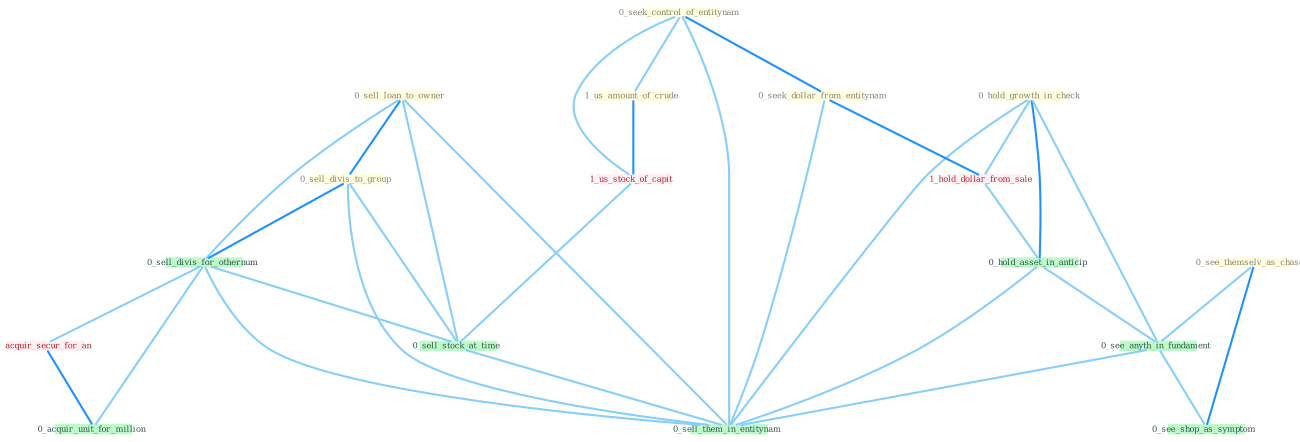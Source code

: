 Graph G{ 
    node
    [shape=polygon,style=filled,width=.5,height=.06,color="#BDFCC9",fixedsize=true,fontsize=4,
    fontcolor="#2f4f4f"];
    {node
    [color="#ffffe0", fontcolor="#8b7d6b"] "0_hold_growth_in_check " "0_sell_loan_to_owner " "0_sell_divis_to_group " "0_seek_control_of_entitynam " "1_us_amount_of_crude " "0_see_themselv_as_chaser " "0_seek_dollar_from_entitynam "}
{node [color="#fff0f5", fontcolor="#b22222"] "1_acquir_secur_for_an " "1_us_stock_of_capit " "1_hold_dollar_from_sale "}
edge [color="#B0E2FF"];

	"0_hold_growth_in_check " -- "1_hold_dollar_from_sale " [w="1", color="#87cefa" ];
	"0_hold_growth_in_check " -- "0_hold_asset_in_anticip " [w="2", color="#1e90ff" , len=0.8];
	"0_hold_growth_in_check " -- "0_see_anyth_in_fundament " [w="1", color="#87cefa" ];
	"0_hold_growth_in_check " -- "0_sell_them_in_entitynam " [w="1", color="#87cefa" ];
	"0_sell_loan_to_owner " -- "0_sell_divis_to_group " [w="2", color="#1e90ff" , len=0.8];
	"0_sell_loan_to_owner " -- "0_sell_divis_for_othernum " [w="1", color="#87cefa" ];
	"0_sell_loan_to_owner " -- "0_sell_stock_at_time " [w="1", color="#87cefa" ];
	"0_sell_loan_to_owner " -- "0_sell_them_in_entitynam " [w="1", color="#87cefa" ];
	"0_sell_divis_to_group " -- "0_sell_divis_for_othernum " [w="2", color="#1e90ff" , len=0.8];
	"0_sell_divis_to_group " -- "0_sell_stock_at_time " [w="1", color="#87cefa" ];
	"0_sell_divis_to_group " -- "0_sell_them_in_entitynam " [w="1", color="#87cefa" ];
	"0_seek_control_of_entitynam " -- "1_us_amount_of_crude " [w="1", color="#87cefa" ];
	"0_seek_control_of_entitynam " -- "0_seek_dollar_from_entitynam " [w="2", color="#1e90ff" , len=0.8];
	"0_seek_control_of_entitynam " -- "1_us_stock_of_capit " [w="1", color="#87cefa" ];
	"0_seek_control_of_entitynam " -- "0_sell_them_in_entitynam " [w="1", color="#87cefa" ];
	"1_us_amount_of_crude " -- "1_us_stock_of_capit " [w="2", color="#1e90ff" , len=0.8];
	"0_see_themselv_as_chaser " -- "0_see_anyth_in_fundament " [w="1", color="#87cefa" ];
	"0_see_themselv_as_chaser " -- "0_see_shop_as_symptom " [w="2", color="#1e90ff" , len=0.8];
	"0_seek_dollar_from_entitynam " -- "1_hold_dollar_from_sale " [w="2", color="#1e90ff" , len=0.8];
	"0_seek_dollar_from_entitynam " -- "0_sell_them_in_entitynam " [w="1", color="#87cefa" ];
	"0_sell_divis_for_othernum " -- "1_acquir_secur_for_an " [w="1", color="#87cefa" ];
	"0_sell_divis_for_othernum " -- "0_sell_stock_at_time " [w="1", color="#87cefa" ];
	"0_sell_divis_for_othernum " -- "0_acquir_unit_for_million " [w="1", color="#87cefa" ];
	"0_sell_divis_for_othernum " -- "0_sell_them_in_entitynam " [w="1", color="#87cefa" ];
	"1_acquir_secur_for_an " -- "0_acquir_unit_for_million " [w="2", color="#1e90ff" , len=0.8];
	"1_us_stock_of_capit " -- "0_sell_stock_at_time " [w="1", color="#87cefa" ];
	"1_hold_dollar_from_sale " -- "0_hold_asset_in_anticip " [w="1", color="#87cefa" ];
	"0_hold_asset_in_anticip " -- "0_see_anyth_in_fundament " [w="1", color="#87cefa" ];
	"0_hold_asset_in_anticip " -- "0_sell_them_in_entitynam " [w="1", color="#87cefa" ];
	"0_sell_stock_at_time " -- "0_sell_them_in_entitynam " [w="1", color="#87cefa" ];
	"0_see_anyth_in_fundament " -- "0_see_shop_as_symptom " [w="1", color="#87cefa" ];
	"0_see_anyth_in_fundament " -- "0_sell_them_in_entitynam " [w="1", color="#87cefa" ];
}
